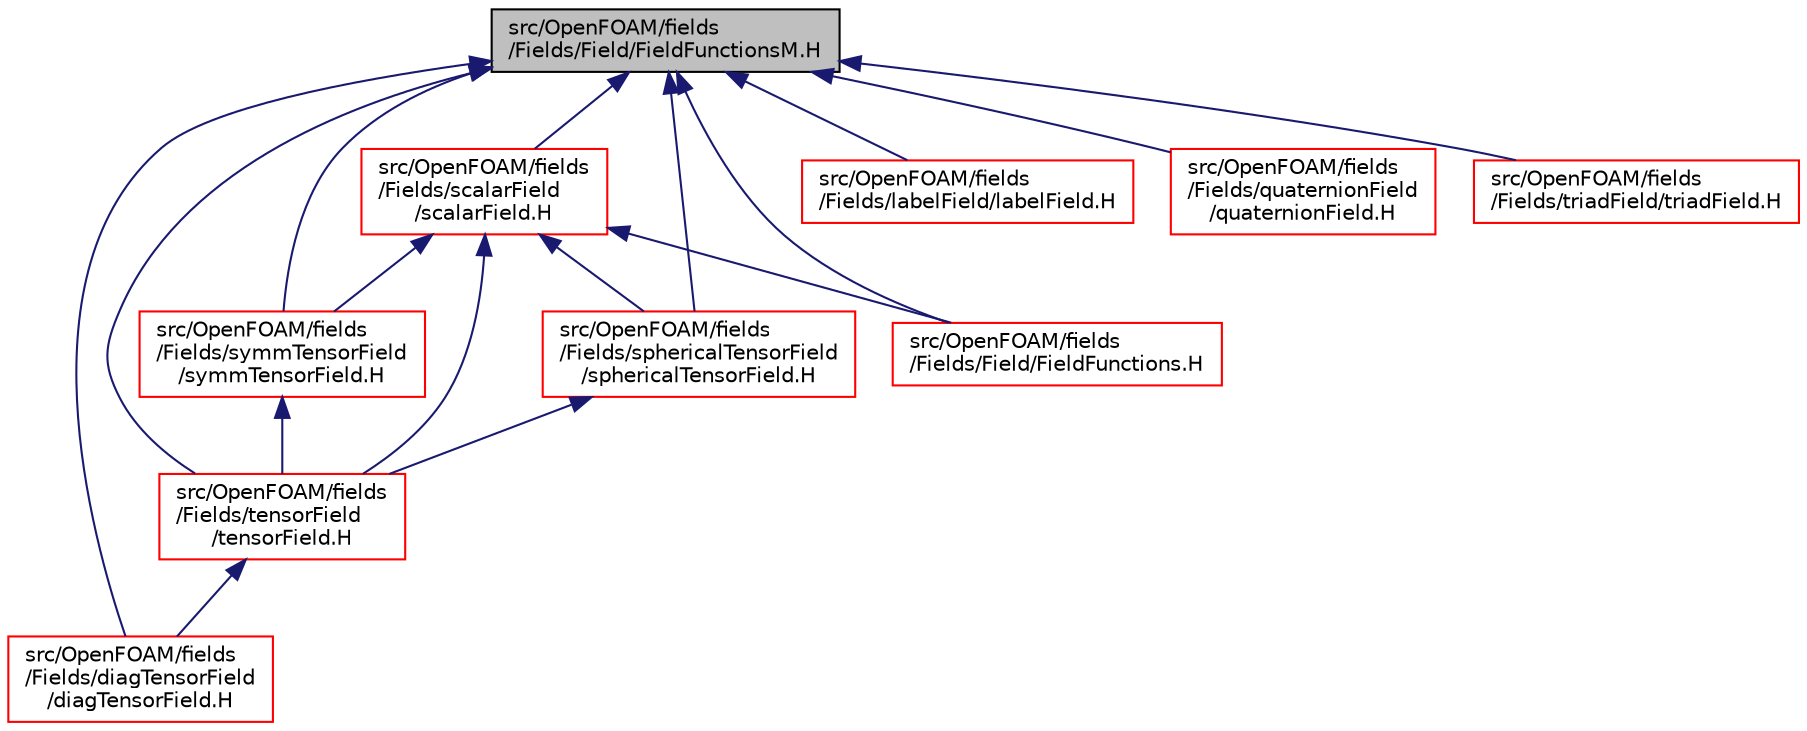 digraph "src/OpenFOAM/fields/Fields/Field/FieldFunctionsM.H"
{
  bgcolor="transparent";
  edge [fontname="Helvetica",fontsize="10",labelfontname="Helvetica",labelfontsize="10"];
  node [fontname="Helvetica",fontsize="10",shape=record];
  Node1 [label="src/OpenFOAM/fields\l/Fields/Field/FieldFunctionsM.H",height=0.2,width=0.4,color="black", fillcolor="grey75", style="filled", fontcolor="black"];
  Node1 -> Node2 [dir="back",color="midnightblue",fontsize="10",style="solid",fontname="Helvetica"];
  Node2 [label="src/OpenFOAM/fields\l/Fields/diagTensorField\l/diagTensorField.H",height=0.2,width=0.4,color="red",URL="$a10259.html"];
  Node1 -> Node595 [dir="back",color="midnightblue",fontsize="10",style="solid",fontname="Helvetica"];
  Node595 [label="src/OpenFOAM/fields\l/Fields/Field/FieldFunctions.H",height=0.2,width=0.4,color="red",URL="$a10295.html"];
  Node1 -> Node3222 [dir="back",color="midnightblue",fontsize="10",style="solid",fontname="Helvetica"];
  Node3222 [label="src/OpenFOAM/fields\l/Fields/labelField/labelField.H",height=0.2,width=0.4,color="red",URL="$a10328.html"];
  Node1 -> Node4124 [dir="back",color="midnightblue",fontsize="10",style="solid",fontname="Helvetica"];
  Node4124 [label="src/OpenFOAM/fields\l/Fields/quaternionField\l/quaternionField.H",height=0.2,width=0.4,color="red",URL="$a10358.html"];
  Node1 -> Node4126 [dir="back",color="midnightblue",fontsize="10",style="solid",fontname="Helvetica"];
  Node4126 [label="src/OpenFOAM/fields\l/Fields/scalarField\l/scalarField.H",height=0.2,width=0.4,color="red",URL="$a10370.html"];
  Node4126 -> Node595 [dir="back",color="midnightblue",fontsize="10",style="solid",fontname="Helvetica"];
  Node4126 -> Node4362 [dir="back",color="midnightblue",fontsize="10",style="solid",fontname="Helvetica"];
  Node4362 [label="src/OpenFOAM/fields\l/Fields/sphericalTensorField\l/sphericalTensorField.H",height=0.2,width=0.4,color="red",URL="$a10388.html"];
  Node4362 -> Node4364 [dir="back",color="midnightblue",fontsize="10",style="solid",fontname="Helvetica"];
  Node4364 [label="src/OpenFOAM/fields\l/Fields/tensorField\l/tensorField.H",height=0.2,width=0.4,color="red",URL="$a10430.html"];
  Node4364 -> Node2 [dir="back",color="midnightblue",fontsize="10",style="solid",fontname="Helvetica"];
  Node4126 -> Node4376 [dir="back",color="midnightblue",fontsize="10",style="solid",fontname="Helvetica"];
  Node4376 [label="src/OpenFOAM/fields\l/Fields/symmTensorField\l/symmTensorField.H",height=0.2,width=0.4,color="red",URL="$a10406.html"];
  Node4376 -> Node4364 [dir="back",color="midnightblue",fontsize="10",style="solid",fontname="Helvetica"];
  Node4126 -> Node4364 [dir="back",color="midnightblue",fontsize="10",style="solid",fontname="Helvetica"];
  Node1 -> Node4362 [dir="back",color="midnightblue",fontsize="10",style="solid",fontname="Helvetica"];
  Node1 -> Node4376 [dir="back",color="midnightblue",fontsize="10",style="solid",fontname="Helvetica"];
  Node1 -> Node4364 [dir="back",color="midnightblue",fontsize="10",style="solid",fontname="Helvetica"];
  Node1 -> Node4506 [dir="back",color="midnightblue",fontsize="10",style="solid",fontname="Helvetica"];
  Node4506 [label="src/OpenFOAM/fields\l/Fields/triadField/triadField.H",height=0.2,width=0.4,color="red",URL="$a10463.html"];
}
